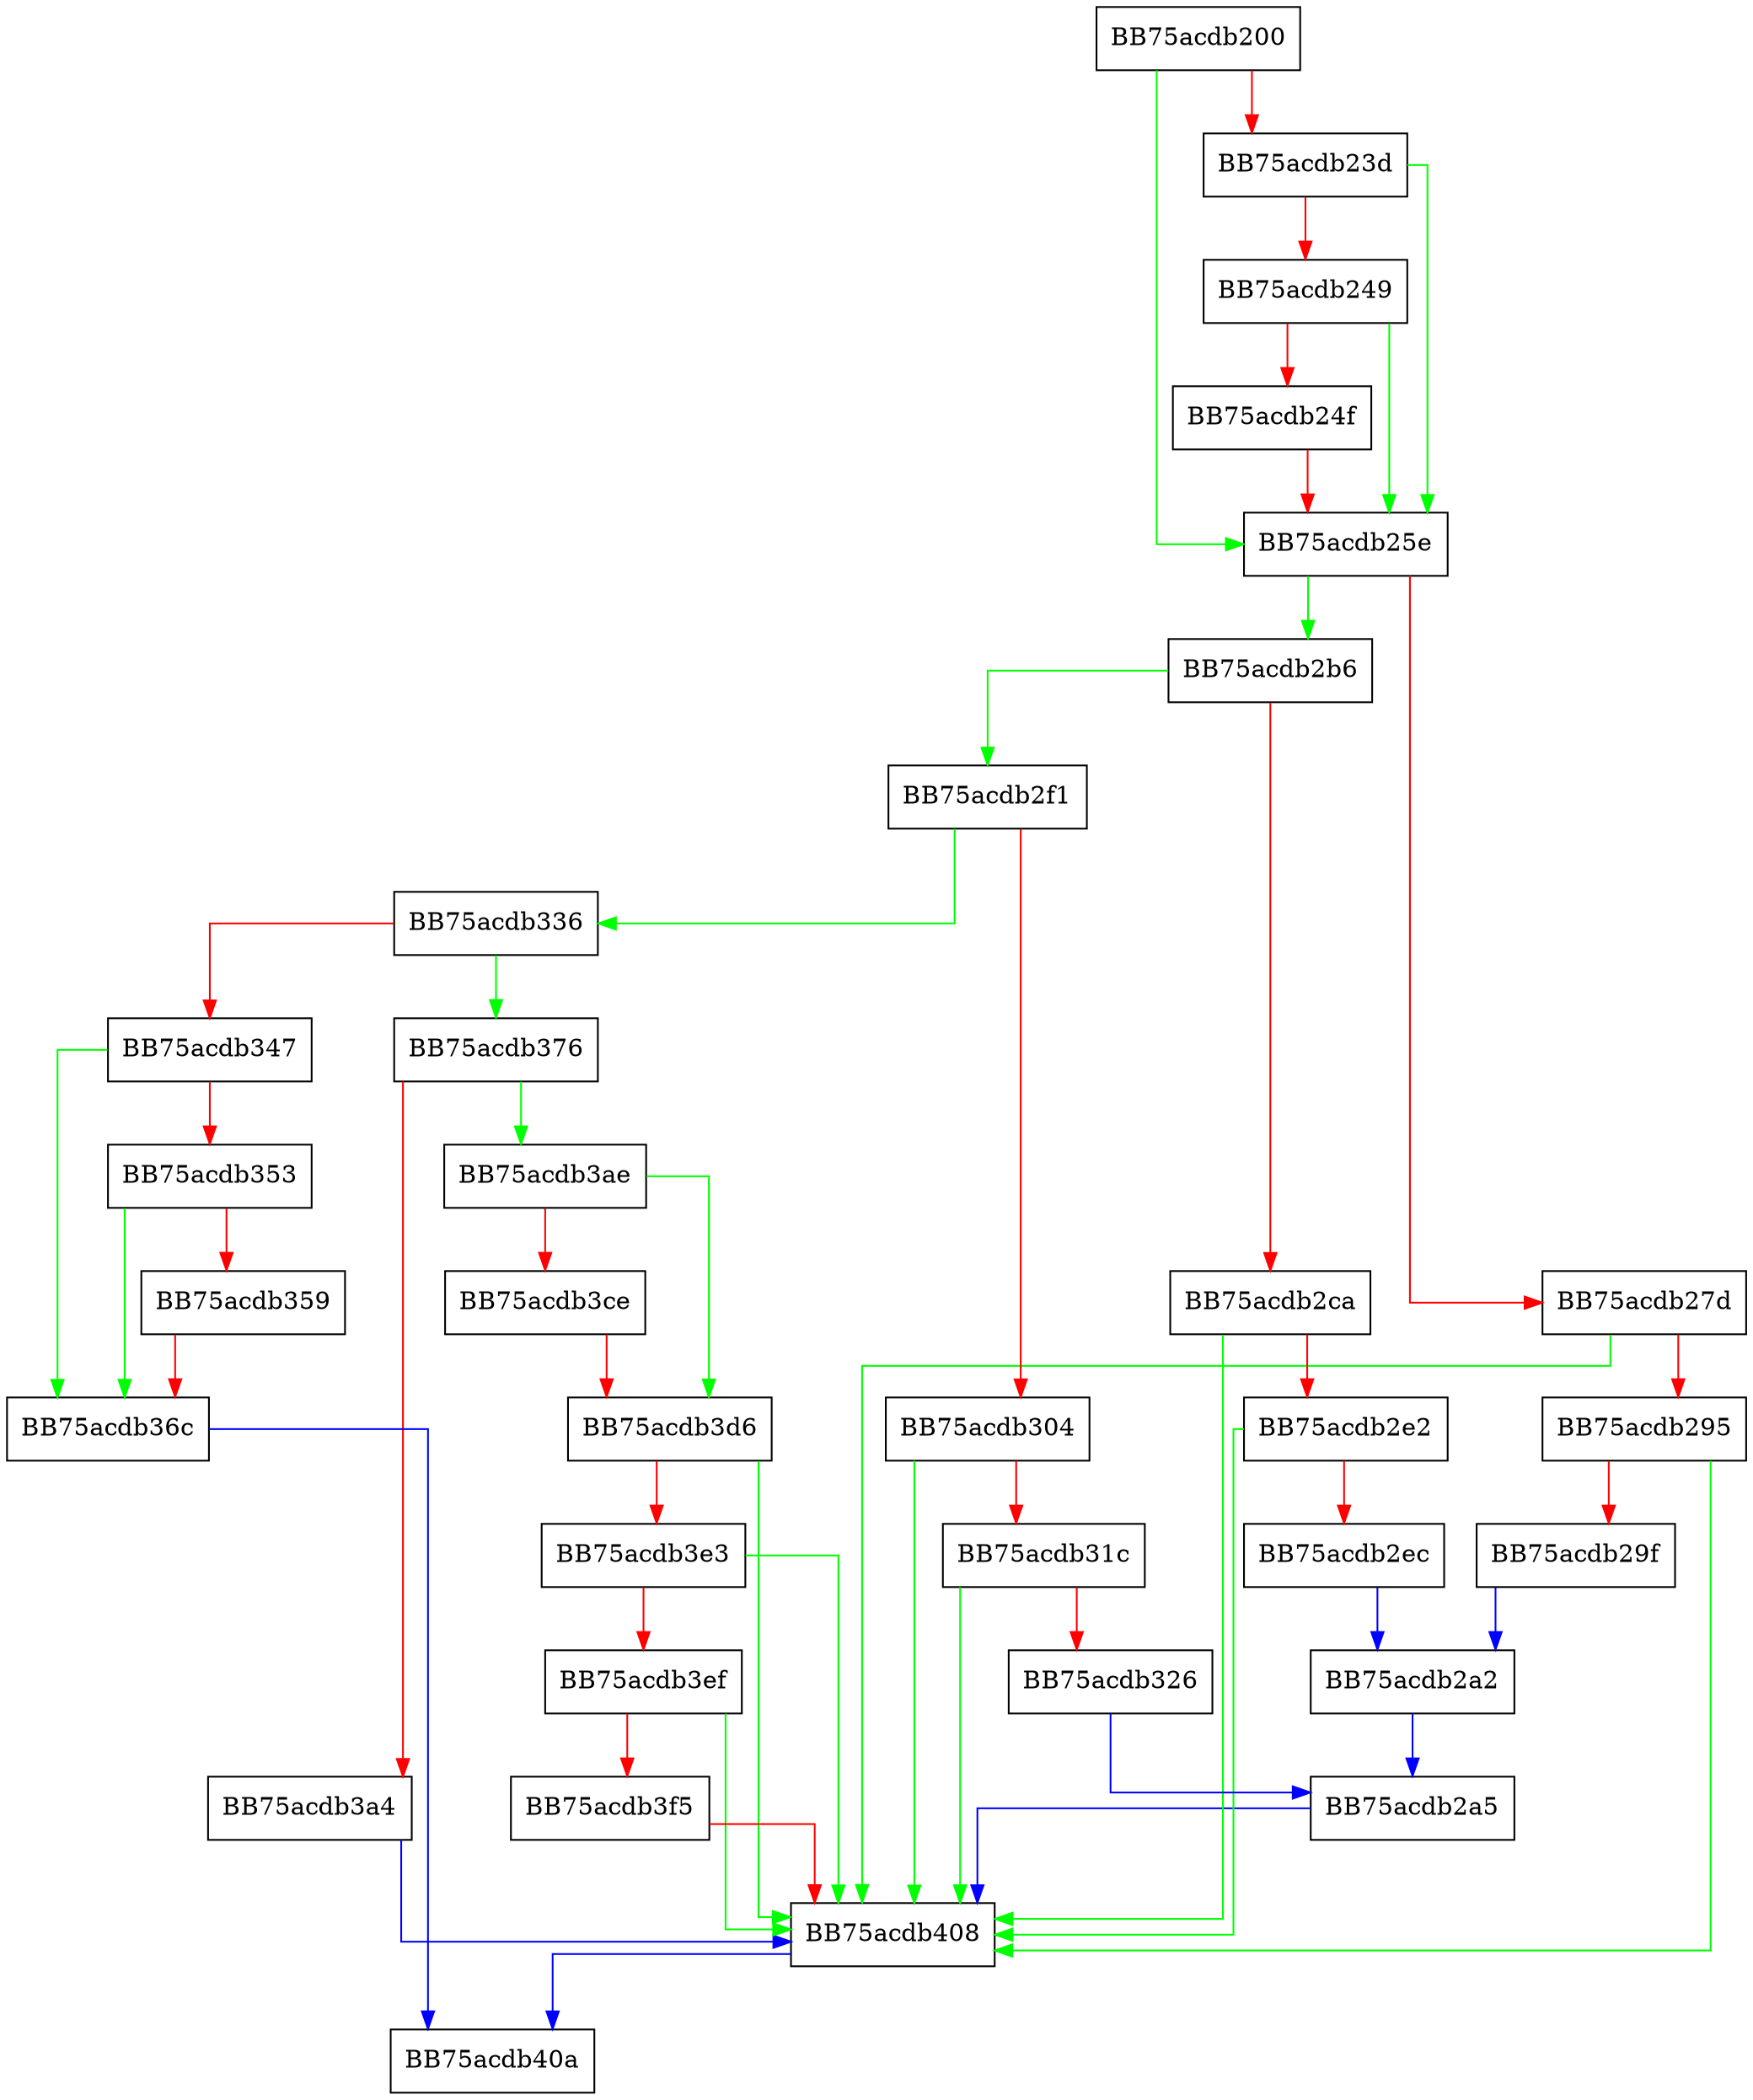 digraph DropBinary {
  node [shape="box"];
  graph [splines=ortho];
  BB75acdb200 -> BB75acdb25e [color="green"];
  BB75acdb200 -> BB75acdb23d [color="red"];
  BB75acdb23d -> BB75acdb25e [color="green"];
  BB75acdb23d -> BB75acdb249 [color="red"];
  BB75acdb249 -> BB75acdb25e [color="green"];
  BB75acdb249 -> BB75acdb24f [color="red"];
  BB75acdb24f -> BB75acdb25e [color="red"];
  BB75acdb25e -> BB75acdb2b6 [color="green"];
  BB75acdb25e -> BB75acdb27d [color="red"];
  BB75acdb27d -> BB75acdb408 [color="green"];
  BB75acdb27d -> BB75acdb295 [color="red"];
  BB75acdb295 -> BB75acdb408 [color="green"];
  BB75acdb295 -> BB75acdb29f [color="red"];
  BB75acdb29f -> BB75acdb2a2 [color="blue"];
  BB75acdb2a2 -> BB75acdb2a5 [color="blue"];
  BB75acdb2a5 -> BB75acdb408 [color="blue"];
  BB75acdb2b6 -> BB75acdb2f1 [color="green"];
  BB75acdb2b6 -> BB75acdb2ca [color="red"];
  BB75acdb2ca -> BB75acdb408 [color="green"];
  BB75acdb2ca -> BB75acdb2e2 [color="red"];
  BB75acdb2e2 -> BB75acdb408 [color="green"];
  BB75acdb2e2 -> BB75acdb2ec [color="red"];
  BB75acdb2ec -> BB75acdb2a2 [color="blue"];
  BB75acdb2f1 -> BB75acdb336 [color="green"];
  BB75acdb2f1 -> BB75acdb304 [color="red"];
  BB75acdb304 -> BB75acdb408 [color="green"];
  BB75acdb304 -> BB75acdb31c [color="red"];
  BB75acdb31c -> BB75acdb408 [color="green"];
  BB75acdb31c -> BB75acdb326 [color="red"];
  BB75acdb326 -> BB75acdb2a5 [color="blue"];
  BB75acdb336 -> BB75acdb376 [color="green"];
  BB75acdb336 -> BB75acdb347 [color="red"];
  BB75acdb347 -> BB75acdb36c [color="green"];
  BB75acdb347 -> BB75acdb353 [color="red"];
  BB75acdb353 -> BB75acdb36c [color="green"];
  BB75acdb353 -> BB75acdb359 [color="red"];
  BB75acdb359 -> BB75acdb36c [color="red"];
  BB75acdb36c -> BB75acdb40a [color="blue"];
  BB75acdb376 -> BB75acdb3ae [color="green"];
  BB75acdb376 -> BB75acdb3a4 [color="red"];
  BB75acdb3a4 -> BB75acdb408 [color="blue"];
  BB75acdb3ae -> BB75acdb3d6 [color="green"];
  BB75acdb3ae -> BB75acdb3ce [color="red"];
  BB75acdb3ce -> BB75acdb3d6 [color="red"];
  BB75acdb3d6 -> BB75acdb408 [color="green"];
  BB75acdb3d6 -> BB75acdb3e3 [color="red"];
  BB75acdb3e3 -> BB75acdb408 [color="green"];
  BB75acdb3e3 -> BB75acdb3ef [color="red"];
  BB75acdb3ef -> BB75acdb408 [color="green"];
  BB75acdb3ef -> BB75acdb3f5 [color="red"];
  BB75acdb3f5 -> BB75acdb408 [color="red"];
  BB75acdb408 -> BB75acdb40a [color="blue"];
}